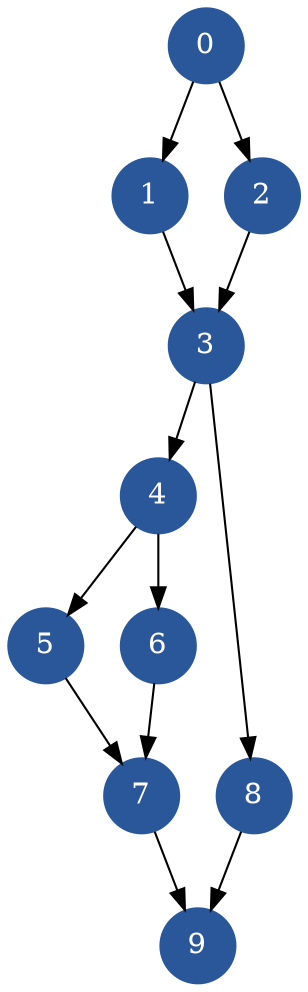digraph coder {  graph[]
resolution = 600
node [width = 0.5,shape=circle,color="#2A579A",fontcolor ="#FFFFFF", shape=circle, style=filled,fillcolor ="#2A579A"]
0->{1,2}
1->{3}
2->{3}
3->{4,8}
4->{5,6}
5->{7}
6->{7}
7->{9}
8->{9}
9->{}
}
